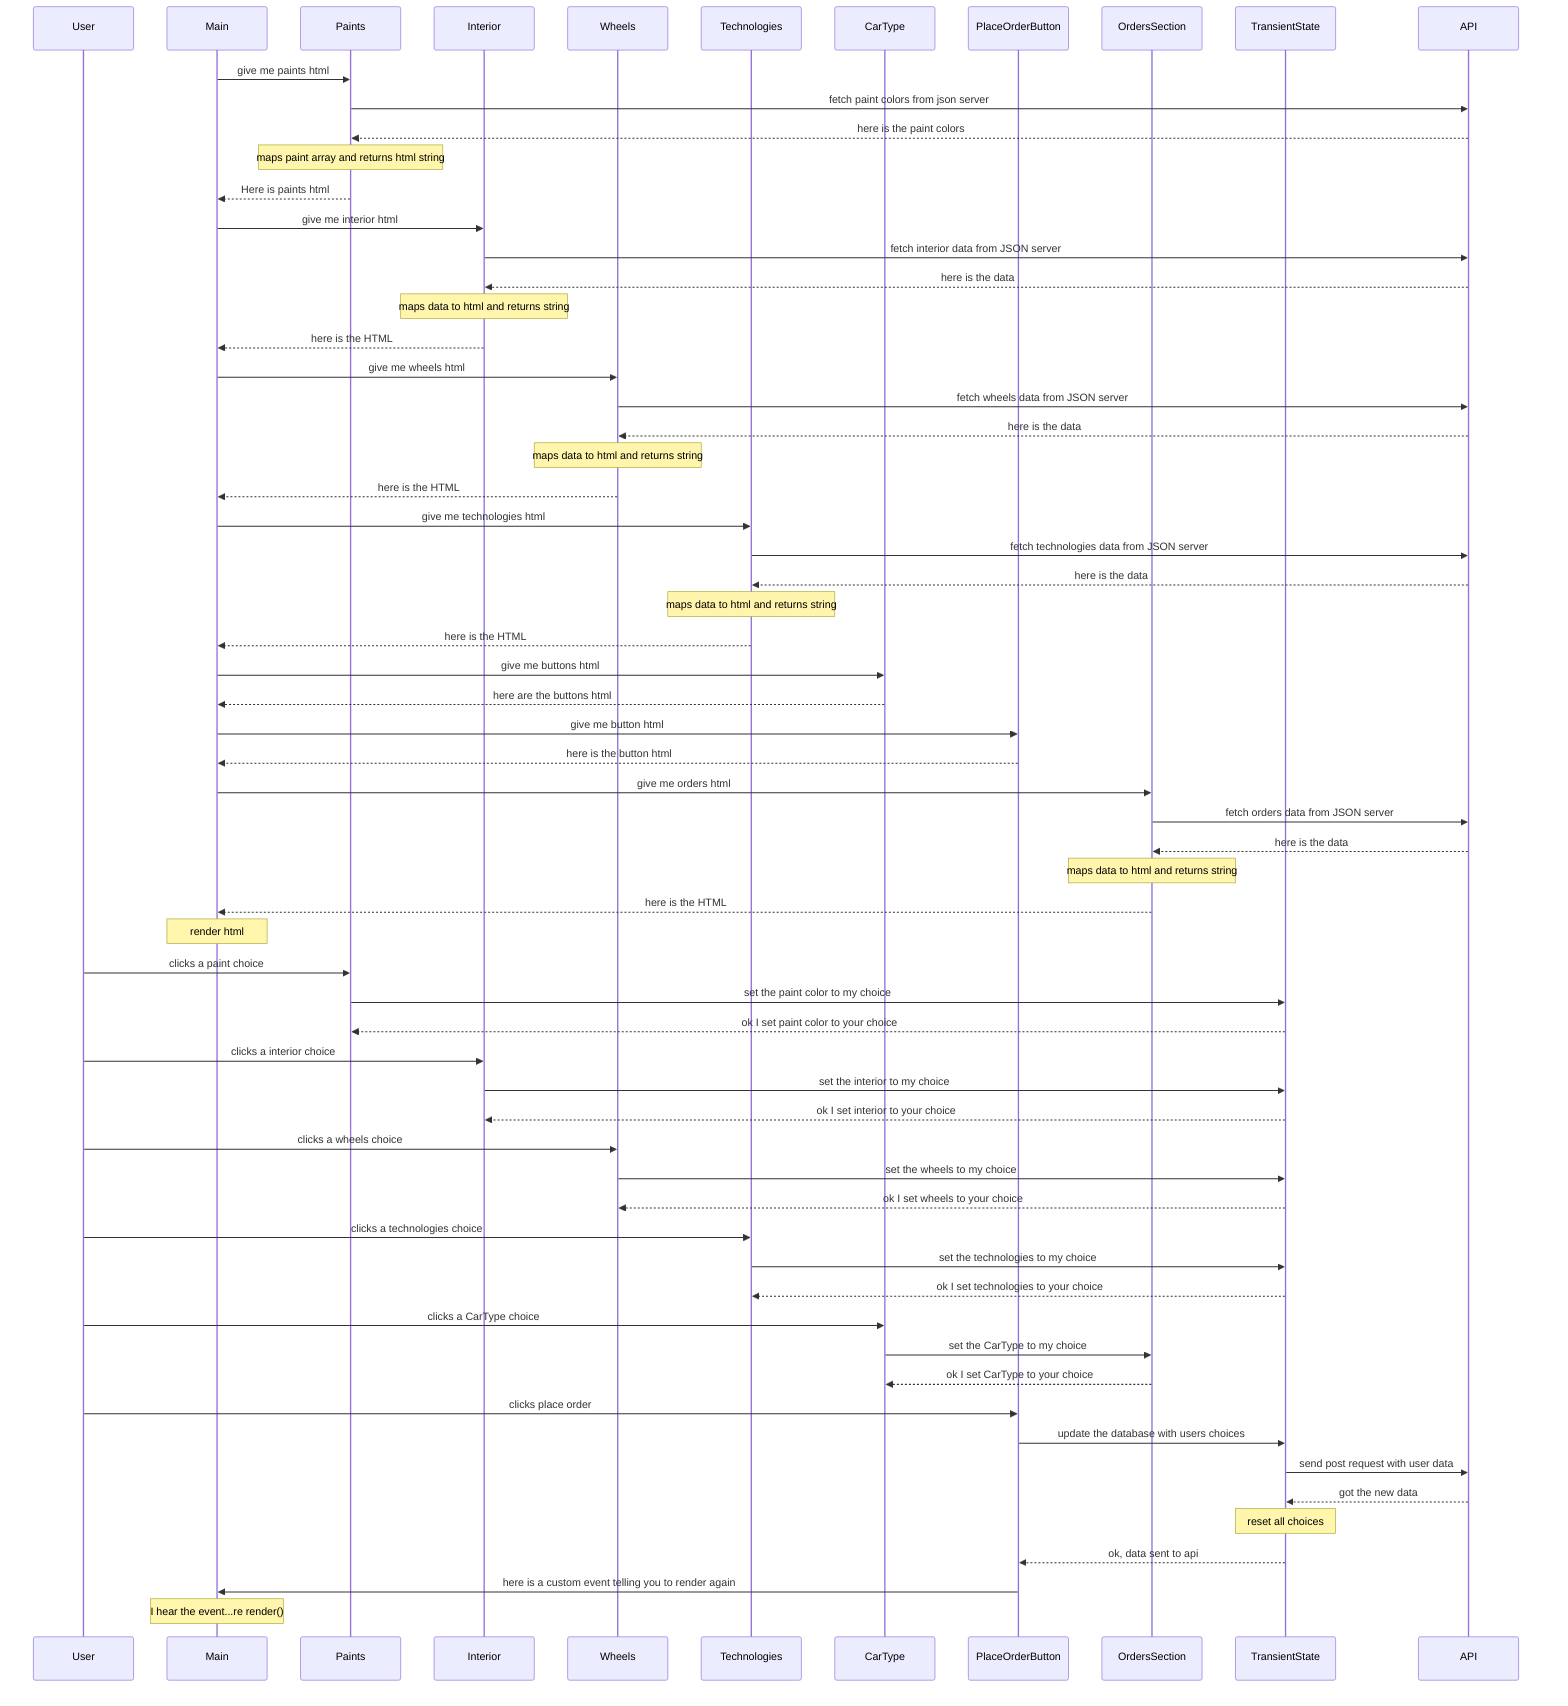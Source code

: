 sequenceDiagram
participant User
participant Main
participant Paints
participant Interior
participant Wheels
participant Technologies
participant CarType
participant PlaceOrderButton
participant OrdersSection
participant TransientState
participant API

Main ->> Paints: give me paints html
Paints ->> API: fetch paint colors from json server
API -->> Paints: here is the paint colors
Note over Paints: maps paint array and returns html string
Paints -->> Main: Here is paints html

Main ->> Interior: give me interior html
Interior ->> API: fetch interior data from JSON server
API -->> Interior: here is the data
Note over Interior: maps data to html and returns string
Interior -->> Main: here is the HTML

Main ->> Wheels: give me wheels html
Wheels ->> API: fetch wheels data from JSON server
API -->> Wheels: here is the data
Note over Wheels: maps data to html and returns string
Wheels -->> Main: here is the HTML

Main ->> Technologies: give me technologies html
Technologies ->> API: fetch technologies data from JSON server
API -->> Technologies: here is the data
Note over Technologies: maps data to html and returns string
Technologies -->> Main: here is the HTML

Main ->> CarType: give me buttons html
CarType -->> Main: here are the buttons html


Main ->> PlaceOrderButton: give me button html
PlaceOrderButton -->> Main: here is the button html

Main ->> OrdersSection: give me orders html
OrdersSection ->> API: fetch orders data from JSON server
API -->> OrdersSection: here is the data
Note over OrdersSection: maps data to html and returns string
OrdersSection -->> Main: here is the HTML

Note over Main: render html

User ->> Paints: clicks a paint choice
Paints ->> TransientState: set the paint color to my choice
TransientState -->> Paints: ok I set paint color to your choice

User ->> Interior: clicks a interior choice
Interior ->> TransientState: set the interior to my choice
TransientState -->> Interior: ok I set interior to your choice

User ->> Wheels: clicks a wheels choice
Wheels ->> TransientState: set the wheels to my choice
TransientState -->> Wheels: ok I set wheels to your choice

User ->> Technologies: clicks a technologies choice
Technologies ->> TransientState: set the technologies to my choice
TransientState -->> Technologies: ok I set technologies to your choice

User ->> CarType: clicks a CarType choice
CarType ->> OrdersSection: set the CarType to my choice
OrdersSection -->> CarType: ok I set CarType to your choice

User ->> PlaceOrderButton: clicks place order
PlaceOrderButton ->> TransientState: update the database with users choices
TransientState ->> API: send post request with user data
API -->> TransientState: got the new data
Note over TransientState: reset all choices
TransientState -->> PlaceOrderButton: ok, data sent to api
PlaceOrderButton ->> Main: here is a custom event telling you to render again
Note over Main: I hear the event...re render()